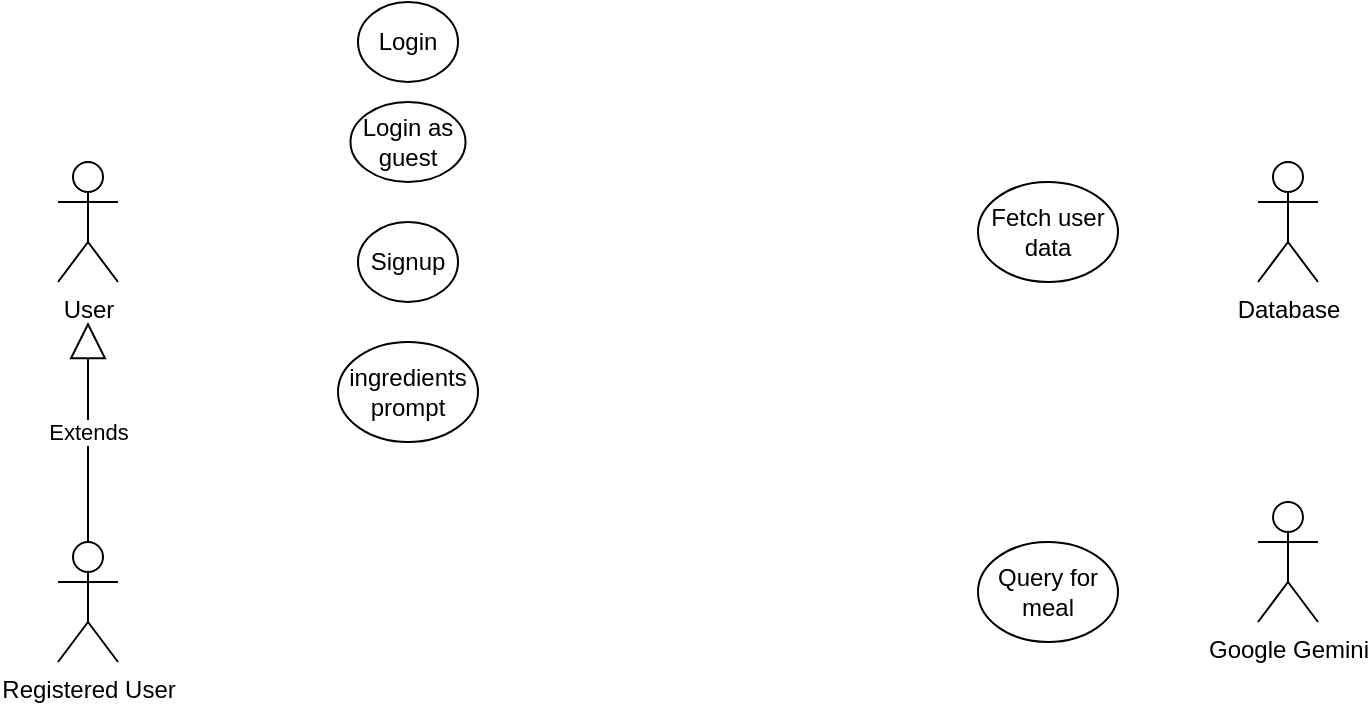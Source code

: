 <mxfile>
    <diagram id="NnABLgJBFkeIR38ChP-c" name="Page-1">
        <mxGraphModel dx="684" dy="563" grid="1" gridSize="10" guides="1" tooltips="1" connect="1" arrows="1" fold="1" page="1" pageScale="1" pageWidth="850" pageHeight="1100" math="0" shadow="0">
            <root>
                <mxCell id="0"/>
                <mxCell id="1" parent="0"/>
                <mxCell id="2" value="User" style="shape=umlActor;verticalLabelPosition=bottom;verticalAlign=top;html=1;outlineConnect=0;" vertex="1" parent="1">
                    <mxGeometry x="80" y="270" width="30" height="60" as="geometry"/>
                </mxCell>
                <mxCell id="5" value="Registered User" style="shape=umlActor;verticalLabelPosition=bottom;verticalAlign=top;html=1;outlineConnect=0;" vertex="1" parent="1">
                    <mxGeometry x="80" y="460" width="30" height="60" as="geometry"/>
                </mxCell>
                <mxCell id="6" value="Database" style="shape=umlActor;verticalLabelPosition=bottom;verticalAlign=top;html=1;outlineConnect=0;" vertex="1" parent="1">
                    <mxGeometry x="680" y="270" width="30" height="60" as="geometry"/>
                </mxCell>
                <mxCell id="7" value="Google Gemini" style="shape=umlActor;verticalLabelPosition=bottom;verticalAlign=top;html=1;outlineConnect=0;" vertex="1" parent="1">
                    <mxGeometry x="680" y="440" width="30" height="60" as="geometry"/>
                </mxCell>
                <mxCell id="8" value="Login" style="ellipse;whiteSpace=wrap;html=1;" vertex="1" parent="1">
                    <mxGeometry x="230" y="190" width="50" height="40" as="geometry"/>
                </mxCell>
                <mxCell id="9" value="Signup" style="ellipse;whiteSpace=wrap;html=1;" vertex="1" parent="1">
                    <mxGeometry x="230" y="300" width="50" height="40" as="geometry"/>
                </mxCell>
                <mxCell id="10" value="Login as guest" style="ellipse;whiteSpace=wrap;html=1;" vertex="1" parent="1">
                    <mxGeometry x="226.25" y="240" width="57.5" height="40" as="geometry"/>
                </mxCell>
                <mxCell id="12" value="Extends" style="endArrow=block;endSize=16;endFill=0;html=1;exitX=0.5;exitY=0;exitDx=0;exitDy=0;exitPerimeter=0;" edge="1" parent="1" source="5">
                    <mxGeometry width="160" relative="1" as="geometry">
                        <mxPoint x="300" y="490" as="sourcePoint"/>
                        <mxPoint x="95" y="350" as="targetPoint"/>
                    </mxGeometry>
                </mxCell>
                <mxCell id="13" value="Fetch user data" style="ellipse;whiteSpace=wrap;html=1;" vertex="1" parent="1">
                    <mxGeometry x="540" y="280" width="70" height="50" as="geometry"/>
                </mxCell>
                <mxCell id="14" value="Query for meal" style="ellipse;whiteSpace=wrap;html=1;" vertex="1" parent="1">
                    <mxGeometry x="540" y="460" width="70" height="50" as="geometry"/>
                </mxCell>
                <mxCell id="15" value="ingredients prompt" style="ellipse;whiteSpace=wrap;html=1;" vertex="1" parent="1">
                    <mxGeometry x="220" y="360" width="70" height="50" as="geometry"/>
                </mxCell>
            </root>
        </mxGraphModel>
    </diagram>
</mxfile>